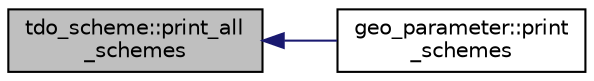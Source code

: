 digraph "tdo_scheme::print_all_schemes"
{
  edge [fontname="Helvetica",fontsize="10",labelfontname="Helvetica",labelfontsize="10"];
  node [fontname="Helvetica",fontsize="10",shape=record];
  rankdir="LR";
  Node166 [label="tdo_scheme::print_all\l_schemes",height=0.2,width=0.4,color="black", fillcolor="grey75", style="filled", fontcolor="black"];
  Node166 -> Node167 [dir="back",color="midnightblue",fontsize="10",style="solid",fontname="Helvetica"];
  Node167 [label="geo_parameter::print\l_schemes",height=0.2,width=0.4,color="black", fillcolor="white", style="filled",URL="$d9/d51/classgeo__parameter.html#a40ece8eb12f3eeff37e420100551fc80"];
}
